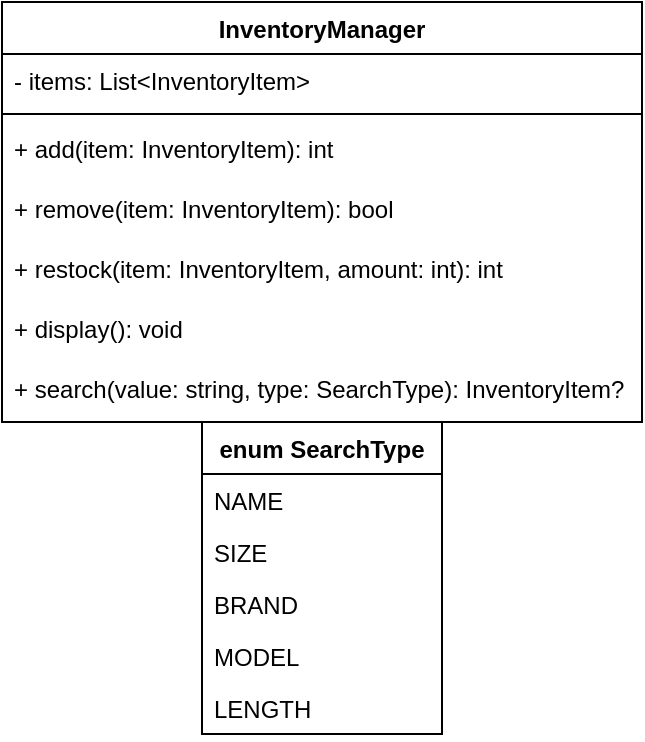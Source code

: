 <mxfile version="20.3.0" type="device"><diagram id="I2MgE4T2HLEvRAbVxoa3" name="Milestone"><mxGraphModel dx="1301" dy="642" grid="1" gridSize="10" guides="1" tooltips="1" connect="1" arrows="1" fold="1" page="1" pageScale="1" pageWidth="850" pageHeight="1100" math="0" shadow="0"><root><mxCell id="0"/><mxCell id="1" parent="0"/><mxCell id="mdKIUPPyO5ctln4PsmIo-1" value="InventoryManager" style="swimlane;fontStyle=1;align=center;verticalAlign=top;childLayout=stackLayout;horizontal=1;startSize=26;horizontalStack=0;resizeParent=1;resizeParentMax=0;resizeLast=0;collapsible=1;marginBottom=0;" parent="1" vertex="1"><mxGeometry width="320" height="210" as="geometry"/></mxCell><mxCell id="mdKIUPPyO5ctln4PsmIo-2" value="- items: List&lt;InventoryItem&gt;" style="text;strokeColor=none;fillColor=none;align=left;verticalAlign=top;spacingLeft=4;spacingRight=4;overflow=hidden;rotatable=0;points=[[0,0.5],[1,0.5]];portConstraint=eastwest;" parent="mdKIUPPyO5ctln4PsmIo-1" vertex="1"><mxGeometry y="26" width="320" height="26" as="geometry"/></mxCell><mxCell id="mdKIUPPyO5ctln4PsmIo-3" value="" style="line;strokeWidth=1;fillColor=none;align=left;verticalAlign=middle;spacingTop=-1;spacingLeft=3;spacingRight=3;rotatable=0;labelPosition=right;points=[];portConstraint=eastwest;strokeColor=inherit;" parent="mdKIUPPyO5ctln4PsmIo-1" vertex="1"><mxGeometry y="52" width="320" height="8" as="geometry"/></mxCell><mxCell id="mdKIUPPyO5ctln4PsmIo-4" value="+ add(item: InventoryItem): int" style="text;strokeColor=none;fillColor=none;align=left;verticalAlign=top;spacingLeft=4;spacingRight=4;overflow=hidden;rotatable=0;points=[[0,0.5],[1,0.5]];portConstraint=eastwest;" parent="mdKIUPPyO5ctln4PsmIo-1" vertex="1"><mxGeometry y="60" width="320" height="30" as="geometry"/></mxCell><mxCell id="mdKIUPPyO5ctln4PsmIo-6" value="+ remove(item: InventoryItem): bool" style="text;strokeColor=none;fillColor=none;align=left;verticalAlign=top;spacingLeft=4;spacingRight=4;overflow=hidden;rotatable=0;points=[[0,0.5],[1,0.5]];portConstraint=eastwest;" parent="mdKIUPPyO5ctln4PsmIo-1" vertex="1"><mxGeometry y="90" width="320" height="30" as="geometry"/></mxCell><mxCell id="mdKIUPPyO5ctln4PsmIo-7" value="+ restock(item: InventoryItem, amount: int): int" style="text;strokeColor=none;fillColor=none;align=left;verticalAlign=top;spacingLeft=4;spacingRight=4;overflow=hidden;rotatable=0;points=[[0,0.5],[1,0.5]];portConstraint=eastwest;" parent="mdKIUPPyO5ctln4PsmIo-1" vertex="1"><mxGeometry y="120" width="320" height="30" as="geometry"/></mxCell><mxCell id="mdKIUPPyO5ctln4PsmIo-8" value="+ display(): void" style="text;strokeColor=none;fillColor=none;align=left;verticalAlign=top;spacingLeft=4;spacingRight=4;overflow=hidden;rotatable=0;points=[[0,0.5],[1,0.5]];portConstraint=eastwest;" parent="mdKIUPPyO5ctln4PsmIo-1" vertex="1"><mxGeometry y="150" width="320" height="30" as="geometry"/></mxCell><mxCell id="mdKIUPPyO5ctln4PsmIo-17" value="+ search(value: string, type: SearchType): InventoryItem?" style="text;strokeColor=none;fillColor=none;align=left;verticalAlign=top;spacingLeft=4;spacingRight=4;overflow=hidden;rotatable=0;points=[[0,0.5],[1,0.5]];portConstraint=eastwest;" parent="mdKIUPPyO5ctln4PsmIo-1" vertex="1"><mxGeometry y="180" width="320" height="30" as="geometry"/></mxCell><mxCell id="mdKIUPPyO5ctln4PsmIo-18" value="enum SearchType" style="swimlane;fontStyle=1;align=center;verticalAlign=top;childLayout=stackLayout;horizontal=1;startSize=26;horizontalStack=0;resizeParent=1;resizeParentMax=0;resizeLast=0;collapsible=1;marginBottom=0;" parent="1" vertex="1"><mxGeometry x="100" y="210" width="120" height="156" as="geometry"/></mxCell><mxCell id="mdKIUPPyO5ctln4PsmIo-19" value="NAME" style="text;strokeColor=none;fillColor=none;align=left;verticalAlign=top;spacingLeft=4;spacingRight=4;overflow=hidden;rotatable=0;points=[[0,0.5],[1,0.5]];portConstraint=eastwest;" parent="mdKIUPPyO5ctln4PsmIo-18" vertex="1"><mxGeometry y="26" width="120" height="26" as="geometry"/></mxCell><mxCell id="mdKIUPPyO5ctln4PsmIo-25" value="SIZE" style="text;strokeColor=none;fillColor=none;align=left;verticalAlign=top;spacingLeft=4;spacingRight=4;overflow=hidden;rotatable=0;points=[[0,0.5],[1,0.5]];portConstraint=eastwest;" parent="mdKIUPPyO5ctln4PsmIo-18" vertex="1"><mxGeometry y="52" width="120" height="26" as="geometry"/></mxCell><mxCell id="mdKIUPPyO5ctln4PsmIo-26" value="BRAND" style="text;strokeColor=none;fillColor=none;align=left;verticalAlign=top;spacingLeft=4;spacingRight=4;overflow=hidden;rotatable=0;points=[[0,0.5],[1,0.5]];portConstraint=eastwest;" parent="mdKIUPPyO5ctln4PsmIo-18" vertex="1"><mxGeometry y="78" width="120" height="26" as="geometry"/></mxCell><mxCell id="mdKIUPPyO5ctln4PsmIo-27" value="MODEL" style="text;strokeColor=none;fillColor=none;align=left;verticalAlign=top;spacingLeft=4;spacingRight=4;overflow=hidden;rotatable=0;points=[[0,0.5],[1,0.5]];portConstraint=eastwest;" parent="mdKIUPPyO5ctln4PsmIo-18" vertex="1"><mxGeometry y="104" width="120" height="26" as="geometry"/></mxCell><mxCell id="mdKIUPPyO5ctln4PsmIo-28" value="LENGTH" style="text;strokeColor=none;fillColor=none;align=left;verticalAlign=top;spacingLeft=4;spacingRight=4;overflow=hidden;rotatable=0;points=[[0,0.5],[1,0.5]];portConstraint=eastwest;" parent="mdKIUPPyO5ctln4PsmIo-18" vertex="1"><mxGeometry y="130" width="120" height="26" as="geometry"/></mxCell></root></mxGraphModel></diagram></mxfile>